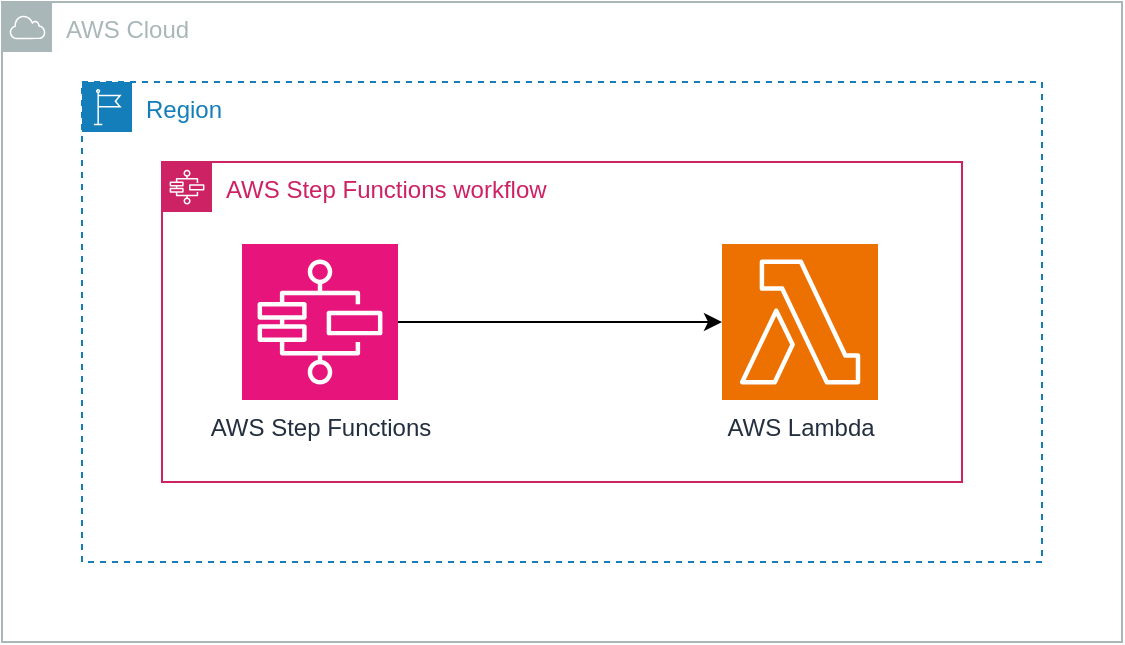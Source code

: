 <mxfile version="21.7.4" type="device">
  <diagram name="Page-1" id="SaqMqocUkw9Ihn32az-m">
    <mxGraphModel dx="1434" dy="798" grid="1" gridSize="10" guides="1" tooltips="1" connect="1" arrows="1" fold="1" page="1" pageScale="1" pageWidth="850" pageHeight="1100" math="0" shadow="0">
      <root>
        <mxCell id="0" />
        <mxCell id="1" parent="0" />
        <mxCell id="QruSv4fcRnaveVuY-Rb_-1" value="AWS Cloud" style="sketch=0;outlineConnect=0;gradientColor=none;html=1;whiteSpace=wrap;fontSize=12;fontStyle=0;shape=mxgraph.aws4.group;grIcon=mxgraph.aws4.group_aws_cloud;strokeColor=#AAB7B8;fillColor=none;verticalAlign=top;align=left;spacingLeft=30;fontColor=#AAB7B8;dashed=0;" vertex="1" parent="1">
          <mxGeometry x="40" y="40" width="560" height="320" as="geometry" />
        </mxCell>
        <mxCell id="QruSv4fcRnaveVuY-Rb_-2" value="Region" style="points=[[0,0],[0.25,0],[0.5,0],[0.75,0],[1,0],[1,0.25],[1,0.5],[1,0.75],[1,1],[0.75,1],[0.5,1],[0.25,1],[0,1],[0,0.75],[0,0.5],[0,0.25]];outlineConnect=0;gradientColor=none;html=1;whiteSpace=wrap;fontSize=12;fontStyle=0;container=1;pointerEvents=0;collapsible=0;recursiveResize=0;shape=mxgraph.aws4.group;grIcon=mxgraph.aws4.group_region;strokeColor=#147EBA;fillColor=none;verticalAlign=top;align=left;spacingLeft=30;fontColor=#147EBA;dashed=1;" vertex="1" parent="1">
          <mxGeometry x="80" y="80" width="480" height="240" as="geometry" />
        </mxCell>
        <mxCell id="QruSv4fcRnaveVuY-Rb_-3" value="AWS Step Functions workflow" style="points=[[0,0],[0.25,0],[0.5,0],[0.75,0],[1,0],[1,0.25],[1,0.5],[1,0.75],[1,1],[0.75,1],[0.5,1],[0.25,1],[0,1],[0,0.75],[0,0.5],[0,0.25]];outlineConnect=0;gradientColor=none;html=1;whiteSpace=wrap;fontSize=12;fontStyle=0;container=1;pointerEvents=0;collapsible=0;recursiveResize=0;shape=mxgraph.aws4.group;grIcon=mxgraph.aws4.group_aws_step_functions_workflow;strokeColor=#CD2264;fillColor=none;verticalAlign=top;align=left;spacingLeft=30;fontColor=#CD2264;dashed=0;" vertex="1" parent="QruSv4fcRnaveVuY-Rb_-2">
          <mxGeometry x="40" y="40" width="400" height="160" as="geometry" />
        </mxCell>
        <mxCell id="QruSv4fcRnaveVuY-Rb_-6" style="edgeStyle=orthogonalEdgeStyle;rounded=0;orthogonalLoop=1;jettySize=auto;html=1;" edge="1" parent="QruSv4fcRnaveVuY-Rb_-3" source="QruSv4fcRnaveVuY-Rb_-4" target="QruSv4fcRnaveVuY-Rb_-5">
          <mxGeometry relative="1" as="geometry" />
        </mxCell>
        <mxCell id="QruSv4fcRnaveVuY-Rb_-4" value="AWS Step Functions&lt;br&gt;" style="sketch=0;points=[[0,0,0],[0.25,0,0],[0.5,0,0],[0.75,0,0],[1,0,0],[0,1,0],[0.25,1,0],[0.5,1,0],[0.75,1,0],[1,1,0],[0,0.25,0],[0,0.5,0],[0,0.75,0],[1,0.25,0],[1,0.5,0],[1,0.75,0]];outlineConnect=0;fontColor=#232F3E;fillColor=#E7157B;strokeColor=#ffffff;dashed=0;verticalLabelPosition=bottom;verticalAlign=top;align=center;html=1;fontSize=12;fontStyle=0;aspect=fixed;shape=mxgraph.aws4.resourceIcon;resIcon=mxgraph.aws4.step_functions;" vertex="1" parent="QruSv4fcRnaveVuY-Rb_-3">
          <mxGeometry x="40" y="41" width="78" height="78" as="geometry" />
        </mxCell>
        <mxCell id="QruSv4fcRnaveVuY-Rb_-5" value="AWS Lambda" style="sketch=0;points=[[0,0,0],[0.25,0,0],[0.5,0,0],[0.75,0,0],[1,0,0],[0,1,0],[0.25,1,0],[0.5,1,0],[0.75,1,0],[1,1,0],[0,0.25,0],[0,0.5,0],[0,0.75,0],[1,0.25,0],[1,0.5,0],[1,0.75,0]];outlineConnect=0;fontColor=#232F3E;fillColor=#ED7100;strokeColor=#ffffff;dashed=0;verticalLabelPosition=bottom;verticalAlign=top;align=center;html=1;fontSize=12;fontStyle=0;aspect=fixed;shape=mxgraph.aws4.resourceIcon;resIcon=mxgraph.aws4.lambda;" vertex="1" parent="QruSv4fcRnaveVuY-Rb_-3">
          <mxGeometry x="280" y="41" width="78" height="78" as="geometry" />
        </mxCell>
      </root>
    </mxGraphModel>
  </diagram>
</mxfile>
